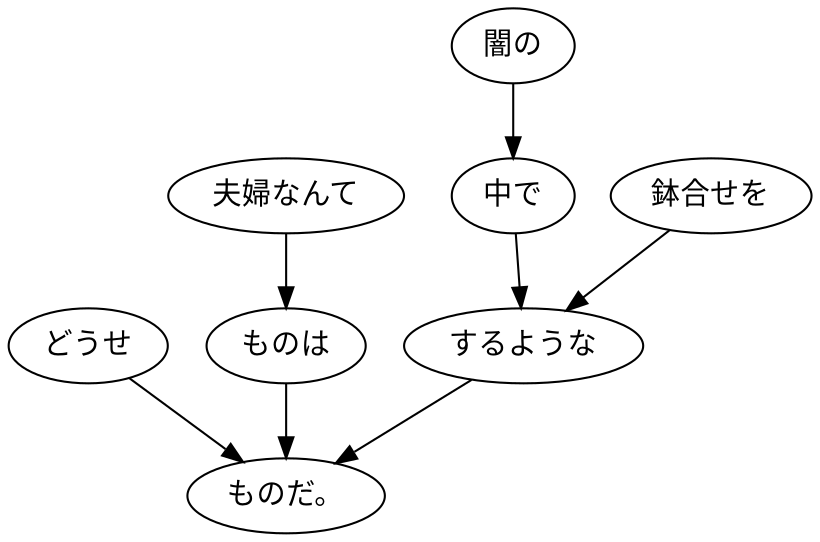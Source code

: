 digraph graph8436 {
	node0 [label="どうせ"];
	node1 [label="夫婦なんて"];
	node2 [label="ものは"];
	node3 [label="闇の"];
	node4 [label="中で"];
	node5 [label="鉢合せを"];
	node6 [label="するような"];
	node7 [label="ものだ。"];
	node0 -> node7;
	node1 -> node2;
	node2 -> node7;
	node3 -> node4;
	node4 -> node6;
	node5 -> node6;
	node6 -> node7;
}
